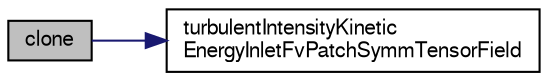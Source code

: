 digraph "clone"
{
  bgcolor="transparent";
  edge [fontname="FreeSans",fontsize="10",labelfontname="FreeSans",labelfontsize="10"];
  node [fontname="FreeSans",fontsize="10",shape=record];
  rankdir="LR";
  Node13 [label="clone",height=0.2,width=0.4,color="black", fillcolor="grey75", style="filled", fontcolor="black"];
  Node13 -> Node14 [color="midnightblue",fontsize="10",style="solid",fontname="FreeSans"];
  Node14 [label="turbulentIntensityKinetic\lEnergyInletFvPatchSymmTensorField",height=0.2,width=0.4,color="black",URL="$a31786.html#a288920e70ff73ef8361399fc155bd436",tooltip="Construct from patch and internal field. "];
}
